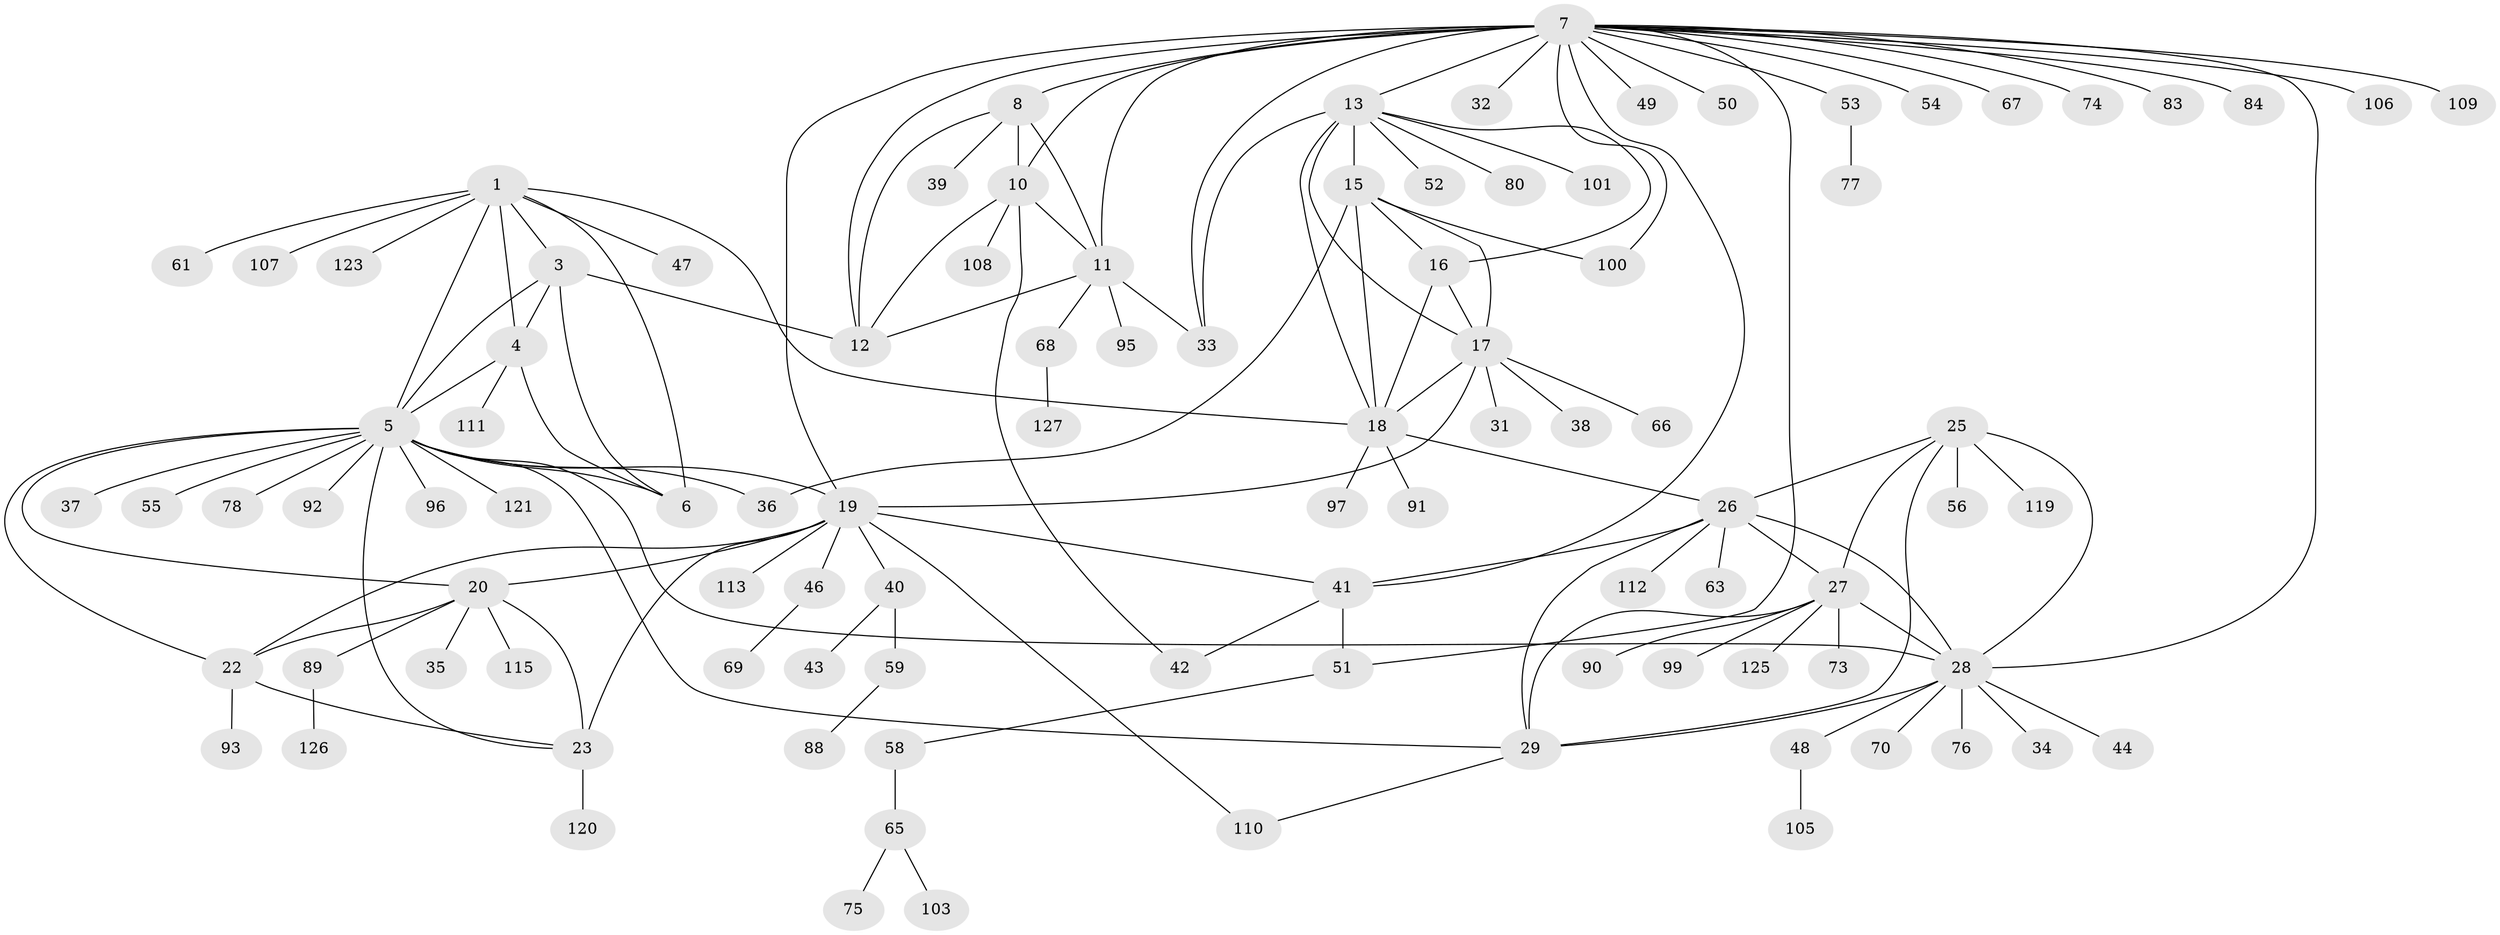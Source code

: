 // original degree distribution, {6: 0.015748031496062992, 9: 0.031496062992125984, 7: 0.07086614173228346, 13: 0.007874015748031496, 5: 0.023622047244094488, 14: 0.015748031496062992, 8: 0.05511811023622047, 10: 0.015748031496062992, 12: 0.007874015748031496, 1: 0.5590551181102362, 3: 0.031496062992125984, 2: 0.15748031496062992, 4: 0.007874015748031496}
// Generated by graph-tools (version 1.1) at 2025/11/02/27/25 16:11:30]
// undirected, 98 vertices, 142 edges
graph export_dot {
graph [start="1"]
  node [color=gray90,style=filled];
  1 [super="+2"];
  3 [super="+104"];
  4 [super="+114"];
  5 [super="+24"];
  6;
  7 [super="+9"];
  8 [super="+87"];
  10 [super="+122"];
  11;
  12 [super="+62"];
  13 [super="+14"];
  15 [super="+102"];
  16;
  17 [super="+85"];
  18 [super="+45"];
  19 [super="+86"];
  20 [super="+21"];
  22 [super="+116"];
  23 [super="+64"];
  25 [super="+81"];
  26;
  27 [super="+79"];
  28 [super="+30"];
  29 [super="+118"];
  31;
  32;
  33 [super="+57"];
  34;
  35;
  36;
  37;
  38;
  39;
  40 [super="+60"];
  41 [super="+117"];
  42;
  43;
  44;
  46 [super="+124"];
  47;
  48;
  49;
  50;
  51;
  52;
  53;
  54;
  55;
  56;
  58;
  59 [super="+82"];
  61;
  63;
  65 [super="+71"];
  66 [super="+98"];
  67;
  68;
  69 [super="+94"];
  70 [super="+72"];
  73;
  74;
  75;
  76;
  77;
  78;
  80;
  83;
  84;
  88;
  89;
  90;
  91;
  92;
  93;
  95;
  96;
  97;
  99;
  100;
  101;
  103;
  105;
  106;
  107;
  108;
  109;
  110;
  111;
  112;
  113;
  115;
  119;
  120;
  121;
  123;
  125;
  126;
  127;
  1 -- 3 [weight=2];
  1 -- 4 [weight=2];
  1 -- 5 [weight=2];
  1 -- 6 [weight=2];
  1 -- 18;
  1 -- 107;
  1 -- 47;
  1 -- 123;
  1 -- 61;
  3 -- 4;
  3 -- 5;
  3 -- 6;
  3 -- 12;
  4 -- 5;
  4 -- 6;
  4 -- 111;
  5 -- 6;
  5 -- 36;
  5 -- 55;
  5 -- 78;
  5 -- 92;
  5 -- 96;
  5 -- 121;
  5 -- 19;
  5 -- 20 [weight=2];
  5 -- 22;
  5 -- 23;
  5 -- 37;
  5 -- 29;
  5 -- 28;
  7 -- 8 [weight=2];
  7 -- 10 [weight=2];
  7 -- 11 [weight=2];
  7 -- 12 [weight=2];
  7 -- 28;
  7 -- 32;
  7 -- 33;
  7 -- 50;
  7 -- 54;
  7 -- 67;
  7 -- 83;
  7 -- 100;
  7 -- 106;
  7 -- 41;
  7 -- 74;
  7 -- 109;
  7 -- 49;
  7 -- 19;
  7 -- 51;
  7 -- 53;
  7 -- 84;
  7 -- 13;
  8 -- 10;
  8 -- 11;
  8 -- 12;
  8 -- 39;
  10 -- 11;
  10 -- 12;
  10 -- 42;
  10 -- 108;
  11 -- 12;
  11 -- 68;
  11 -- 95;
  11 -- 33;
  13 -- 15 [weight=2];
  13 -- 16 [weight=2];
  13 -- 17 [weight=2];
  13 -- 18 [weight=2];
  13 -- 52;
  13 -- 80;
  13 -- 101;
  13 -- 33;
  15 -- 16;
  15 -- 17;
  15 -- 18;
  15 -- 36;
  15 -- 100;
  16 -- 17;
  16 -- 18;
  17 -- 18;
  17 -- 19;
  17 -- 31;
  17 -- 38;
  17 -- 66;
  18 -- 26;
  18 -- 91;
  18 -- 97;
  19 -- 20 [weight=2];
  19 -- 22;
  19 -- 23;
  19 -- 40;
  19 -- 46;
  19 -- 110;
  19 -- 113;
  19 -- 41;
  20 -- 22 [weight=2];
  20 -- 23 [weight=2];
  20 -- 89;
  20 -- 115;
  20 -- 35;
  22 -- 23;
  22 -- 93;
  23 -- 120;
  25 -- 26;
  25 -- 27;
  25 -- 28 [weight=2];
  25 -- 29;
  25 -- 56;
  25 -- 119;
  26 -- 27;
  26 -- 28 [weight=2];
  26 -- 29;
  26 -- 41;
  26 -- 63;
  26 -- 112;
  27 -- 28 [weight=2];
  27 -- 29;
  27 -- 73;
  27 -- 90;
  27 -- 99;
  27 -- 125;
  28 -- 29 [weight=2];
  28 -- 44;
  28 -- 76;
  28 -- 34;
  28 -- 70;
  28 -- 48;
  29 -- 110;
  40 -- 43;
  40 -- 59;
  41 -- 51;
  41 -- 42;
  46 -- 69;
  48 -- 105;
  51 -- 58;
  53 -- 77;
  58 -- 65;
  59 -- 88;
  65 -- 75;
  65 -- 103;
  68 -- 127;
  89 -- 126;
}
